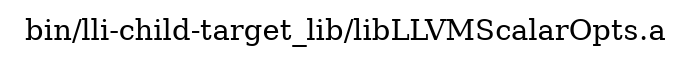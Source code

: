 digraph "bin/lli-child-target_lib/libLLVMScalarOpts.a" {
	label="bin/lli-child-target_lib/libLLVMScalarOpts.a";
	rankdir=LR;

}
